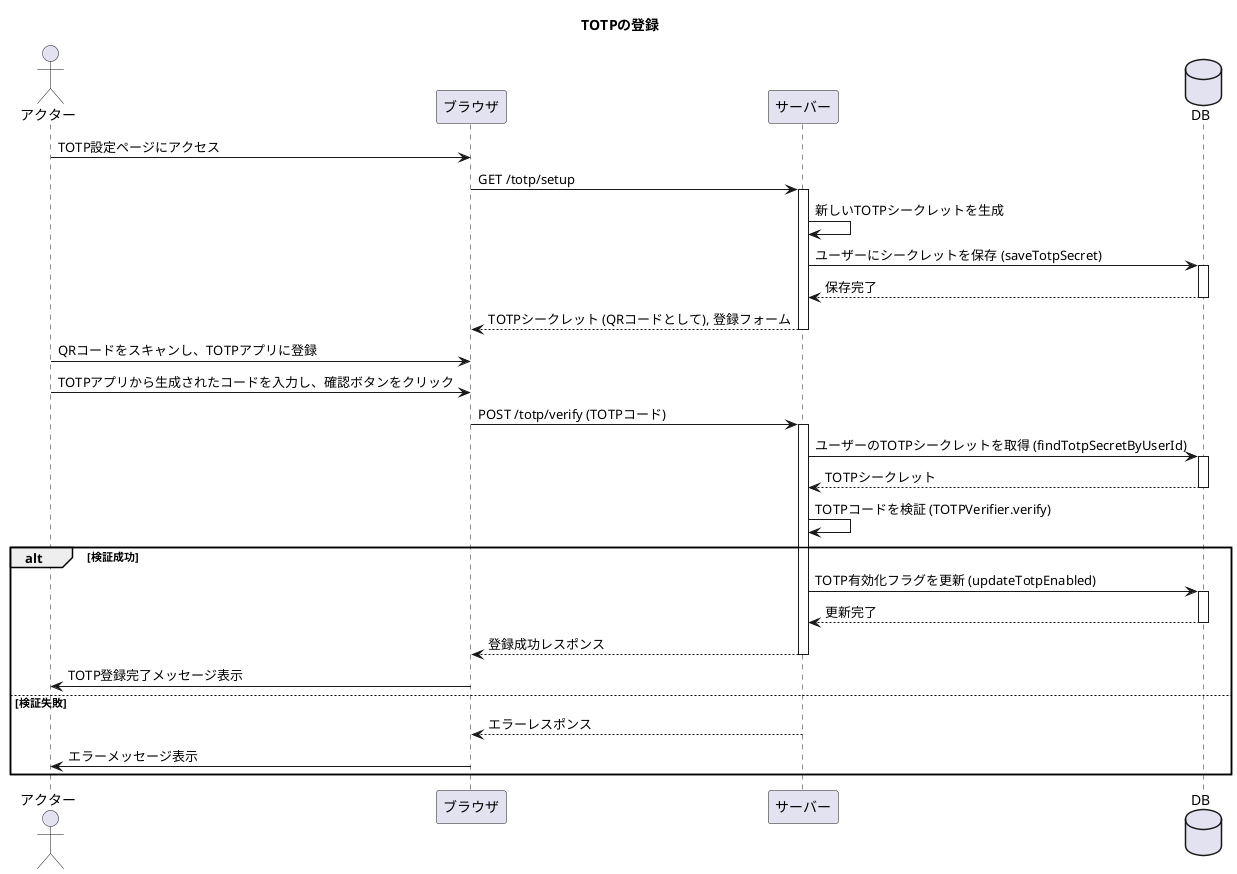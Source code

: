 @startuml
title TOTPの登録

actor アクター
participant ブラウザ
participant サーバー
database DB

アクター -> ブラウザ: TOTP設定ページにアクセス
ブラウザ -> サーバー: GET /totp/setup
activate サーバー
サーバー -> サーバー: 新しいTOTPシークレットを生成
サーバー -> DB: ユーザーにシークレットを保存 (saveTotpSecret)
activate DB
DB --> サーバー: 保存完了
deactivate DB
サーバー --> ブラウザ: TOTPシークレット (QRコードとして), 登録フォーム
deactivate サーバー

アクター -> ブラウザ: QRコードをスキャンし、TOTPアプリに登録
アクター -> ブラウザ: TOTPアプリから生成されたコードを入力し、確認ボタンをクリック
ブラウザ -> サーバー: POST /totp/verify (TOTPコード)
activate サーバー
サーバー -> DB: ユーザーのTOTPシークレットを取得 (findTotpSecretByUserId)
activate DB
DB --> サーバー: TOTPシークレット
deactivate DB
サーバー -> サーバー: TOTPコードを検証 (TOTPVerifier.verify)
alt 検証成功
    サーバー -> DB: TOTP有効化フラグを更新 (updateTotpEnabled)
    activate DB
    DB --> サーバー: 更新完了
    deactivate DB
    サーバー --> ブラウザ: 登録成功レスポンス
    deactivate サーバー
    ブラウザ -> アクター: TOTP登録完了メッセージ表示
else 検証失敗
    サーバー --> ブラウザ: エラーレスポンス
    deactivate サーバー
    ブラウザ -> アクター: エラーメッセージ表示
end

@enduml